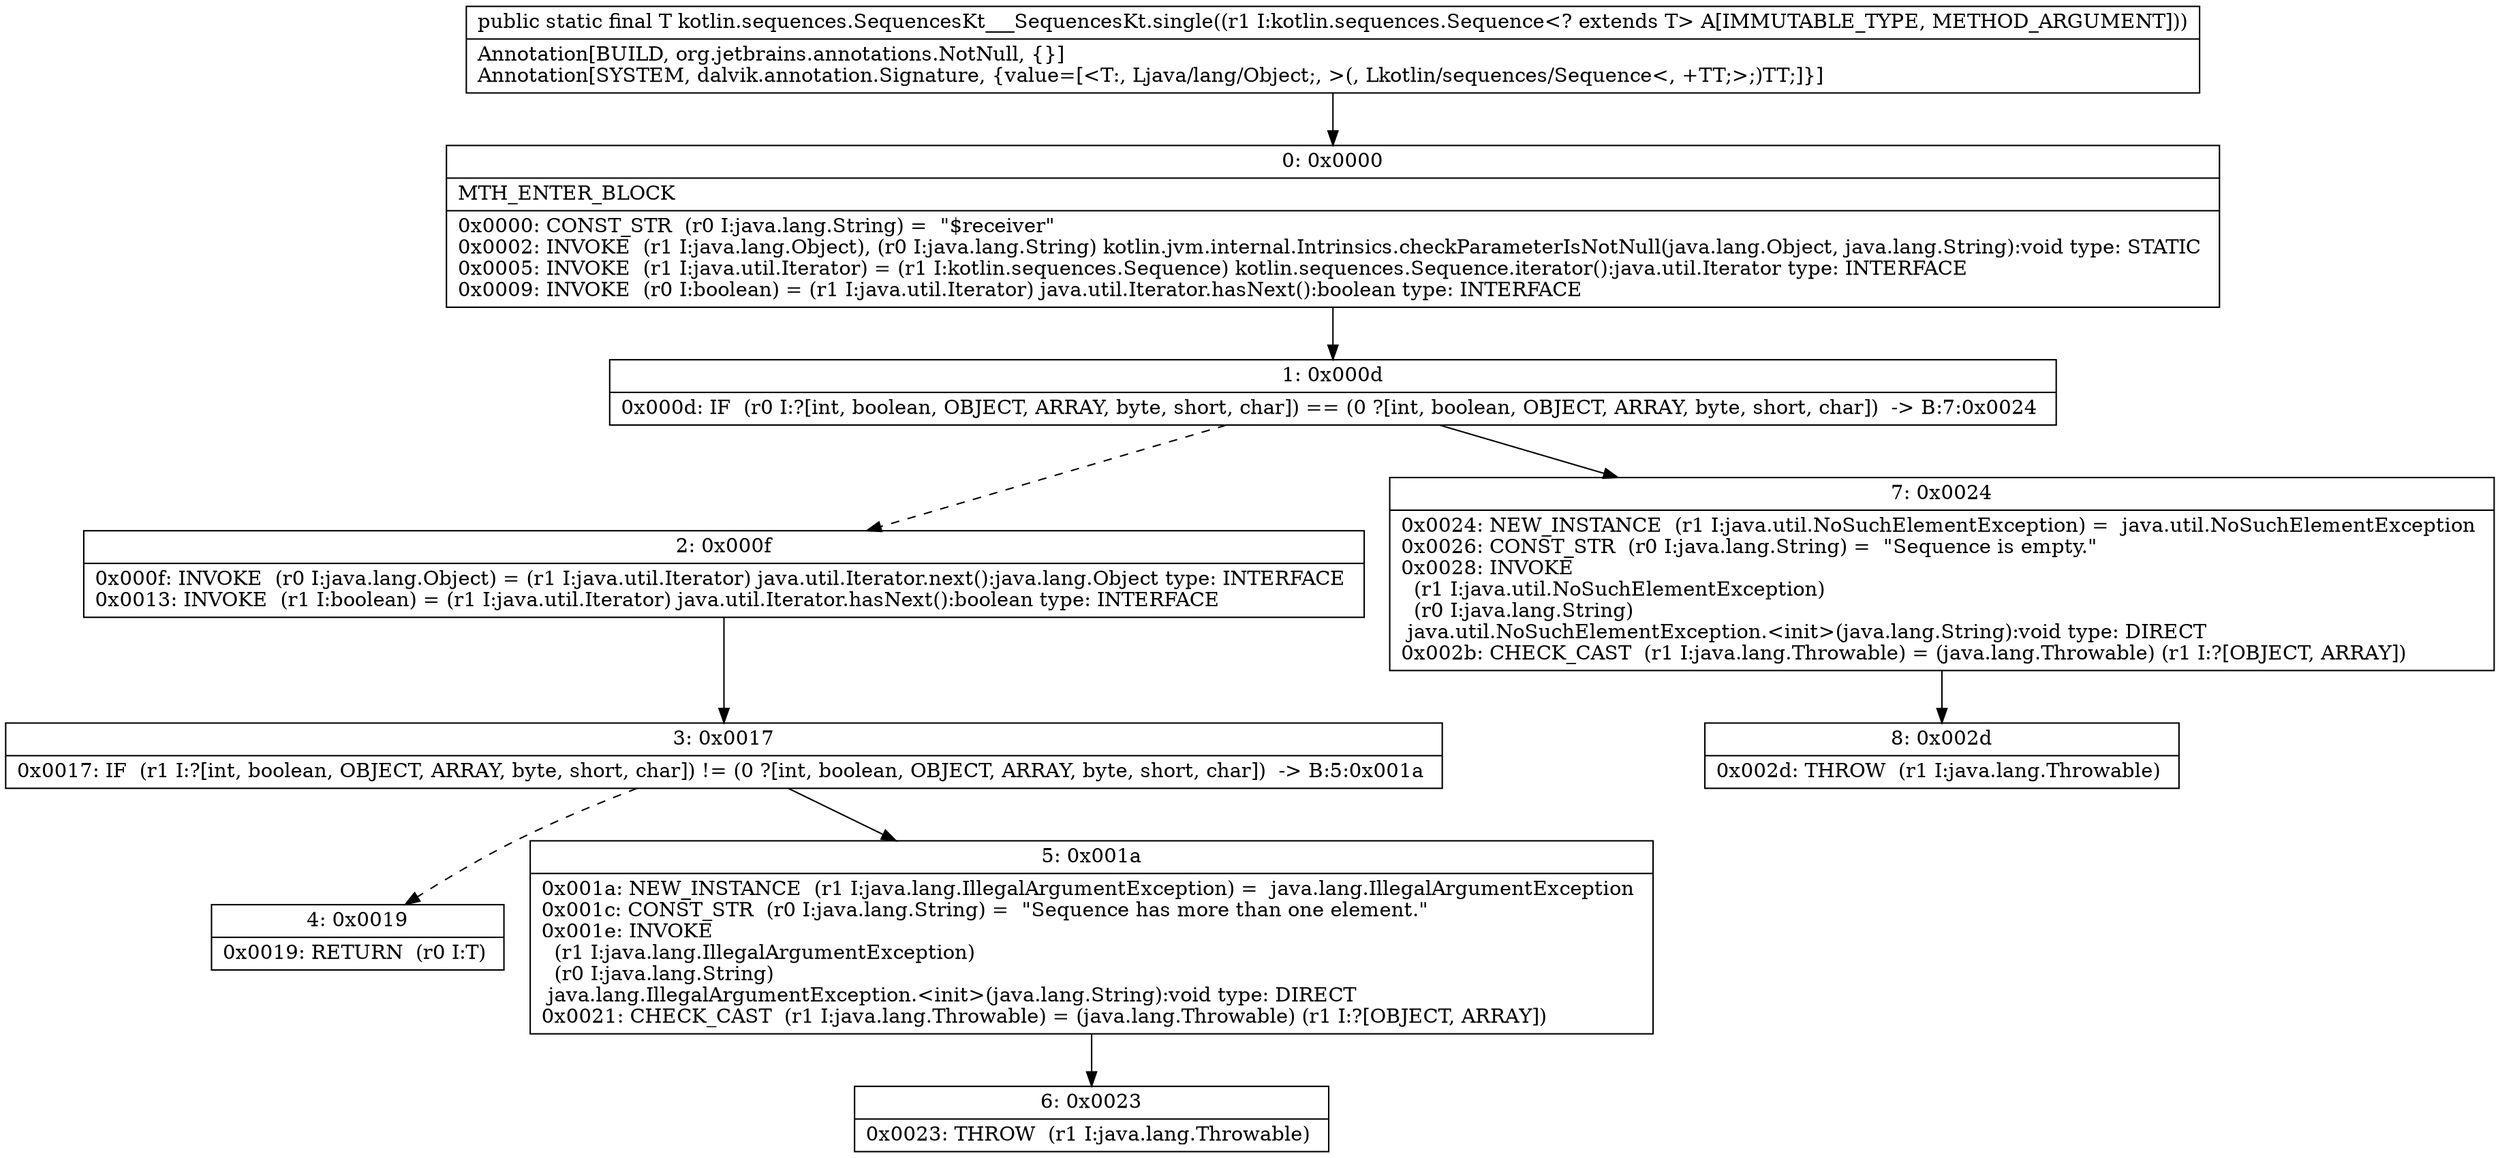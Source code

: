 digraph "CFG forkotlin.sequences.SequencesKt___SequencesKt.single(Lkotlin\/sequences\/Sequence;)Ljava\/lang\/Object;" {
Node_0 [shape=record,label="{0\:\ 0x0000|MTH_ENTER_BLOCK\l|0x0000: CONST_STR  (r0 I:java.lang.String) =  \"$receiver\" \l0x0002: INVOKE  (r1 I:java.lang.Object), (r0 I:java.lang.String) kotlin.jvm.internal.Intrinsics.checkParameterIsNotNull(java.lang.Object, java.lang.String):void type: STATIC \l0x0005: INVOKE  (r1 I:java.util.Iterator) = (r1 I:kotlin.sequences.Sequence) kotlin.sequences.Sequence.iterator():java.util.Iterator type: INTERFACE \l0x0009: INVOKE  (r0 I:boolean) = (r1 I:java.util.Iterator) java.util.Iterator.hasNext():boolean type: INTERFACE \l}"];
Node_1 [shape=record,label="{1\:\ 0x000d|0x000d: IF  (r0 I:?[int, boolean, OBJECT, ARRAY, byte, short, char]) == (0 ?[int, boolean, OBJECT, ARRAY, byte, short, char])  \-\> B:7:0x0024 \l}"];
Node_2 [shape=record,label="{2\:\ 0x000f|0x000f: INVOKE  (r0 I:java.lang.Object) = (r1 I:java.util.Iterator) java.util.Iterator.next():java.lang.Object type: INTERFACE \l0x0013: INVOKE  (r1 I:boolean) = (r1 I:java.util.Iterator) java.util.Iterator.hasNext():boolean type: INTERFACE \l}"];
Node_3 [shape=record,label="{3\:\ 0x0017|0x0017: IF  (r1 I:?[int, boolean, OBJECT, ARRAY, byte, short, char]) != (0 ?[int, boolean, OBJECT, ARRAY, byte, short, char])  \-\> B:5:0x001a \l}"];
Node_4 [shape=record,label="{4\:\ 0x0019|0x0019: RETURN  (r0 I:T) \l}"];
Node_5 [shape=record,label="{5\:\ 0x001a|0x001a: NEW_INSTANCE  (r1 I:java.lang.IllegalArgumentException) =  java.lang.IllegalArgumentException \l0x001c: CONST_STR  (r0 I:java.lang.String) =  \"Sequence has more than one element.\" \l0x001e: INVOKE  \l  (r1 I:java.lang.IllegalArgumentException)\l  (r0 I:java.lang.String)\l java.lang.IllegalArgumentException.\<init\>(java.lang.String):void type: DIRECT \l0x0021: CHECK_CAST  (r1 I:java.lang.Throwable) = (java.lang.Throwable) (r1 I:?[OBJECT, ARRAY]) \l}"];
Node_6 [shape=record,label="{6\:\ 0x0023|0x0023: THROW  (r1 I:java.lang.Throwable) \l}"];
Node_7 [shape=record,label="{7\:\ 0x0024|0x0024: NEW_INSTANCE  (r1 I:java.util.NoSuchElementException) =  java.util.NoSuchElementException \l0x0026: CONST_STR  (r0 I:java.lang.String) =  \"Sequence is empty.\" \l0x0028: INVOKE  \l  (r1 I:java.util.NoSuchElementException)\l  (r0 I:java.lang.String)\l java.util.NoSuchElementException.\<init\>(java.lang.String):void type: DIRECT \l0x002b: CHECK_CAST  (r1 I:java.lang.Throwable) = (java.lang.Throwable) (r1 I:?[OBJECT, ARRAY]) \l}"];
Node_8 [shape=record,label="{8\:\ 0x002d|0x002d: THROW  (r1 I:java.lang.Throwable) \l}"];
MethodNode[shape=record,label="{public static final T kotlin.sequences.SequencesKt___SequencesKt.single((r1 I:kotlin.sequences.Sequence\<? extends T\> A[IMMUTABLE_TYPE, METHOD_ARGUMENT]))  | Annotation[BUILD, org.jetbrains.annotations.NotNull, \{\}]\lAnnotation[SYSTEM, dalvik.annotation.Signature, \{value=[\<T:, Ljava\/lang\/Object;, \>(, Lkotlin\/sequences\/Sequence\<, +TT;\>;)TT;]\}]\l}"];
MethodNode -> Node_0;
Node_0 -> Node_1;
Node_1 -> Node_2[style=dashed];
Node_1 -> Node_7;
Node_2 -> Node_3;
Node_3 -> Node_4[style=dashed];
Node_3 -> Node_5;
Node_5 -> Node_6;
Node_7 -> Node_8;
}

